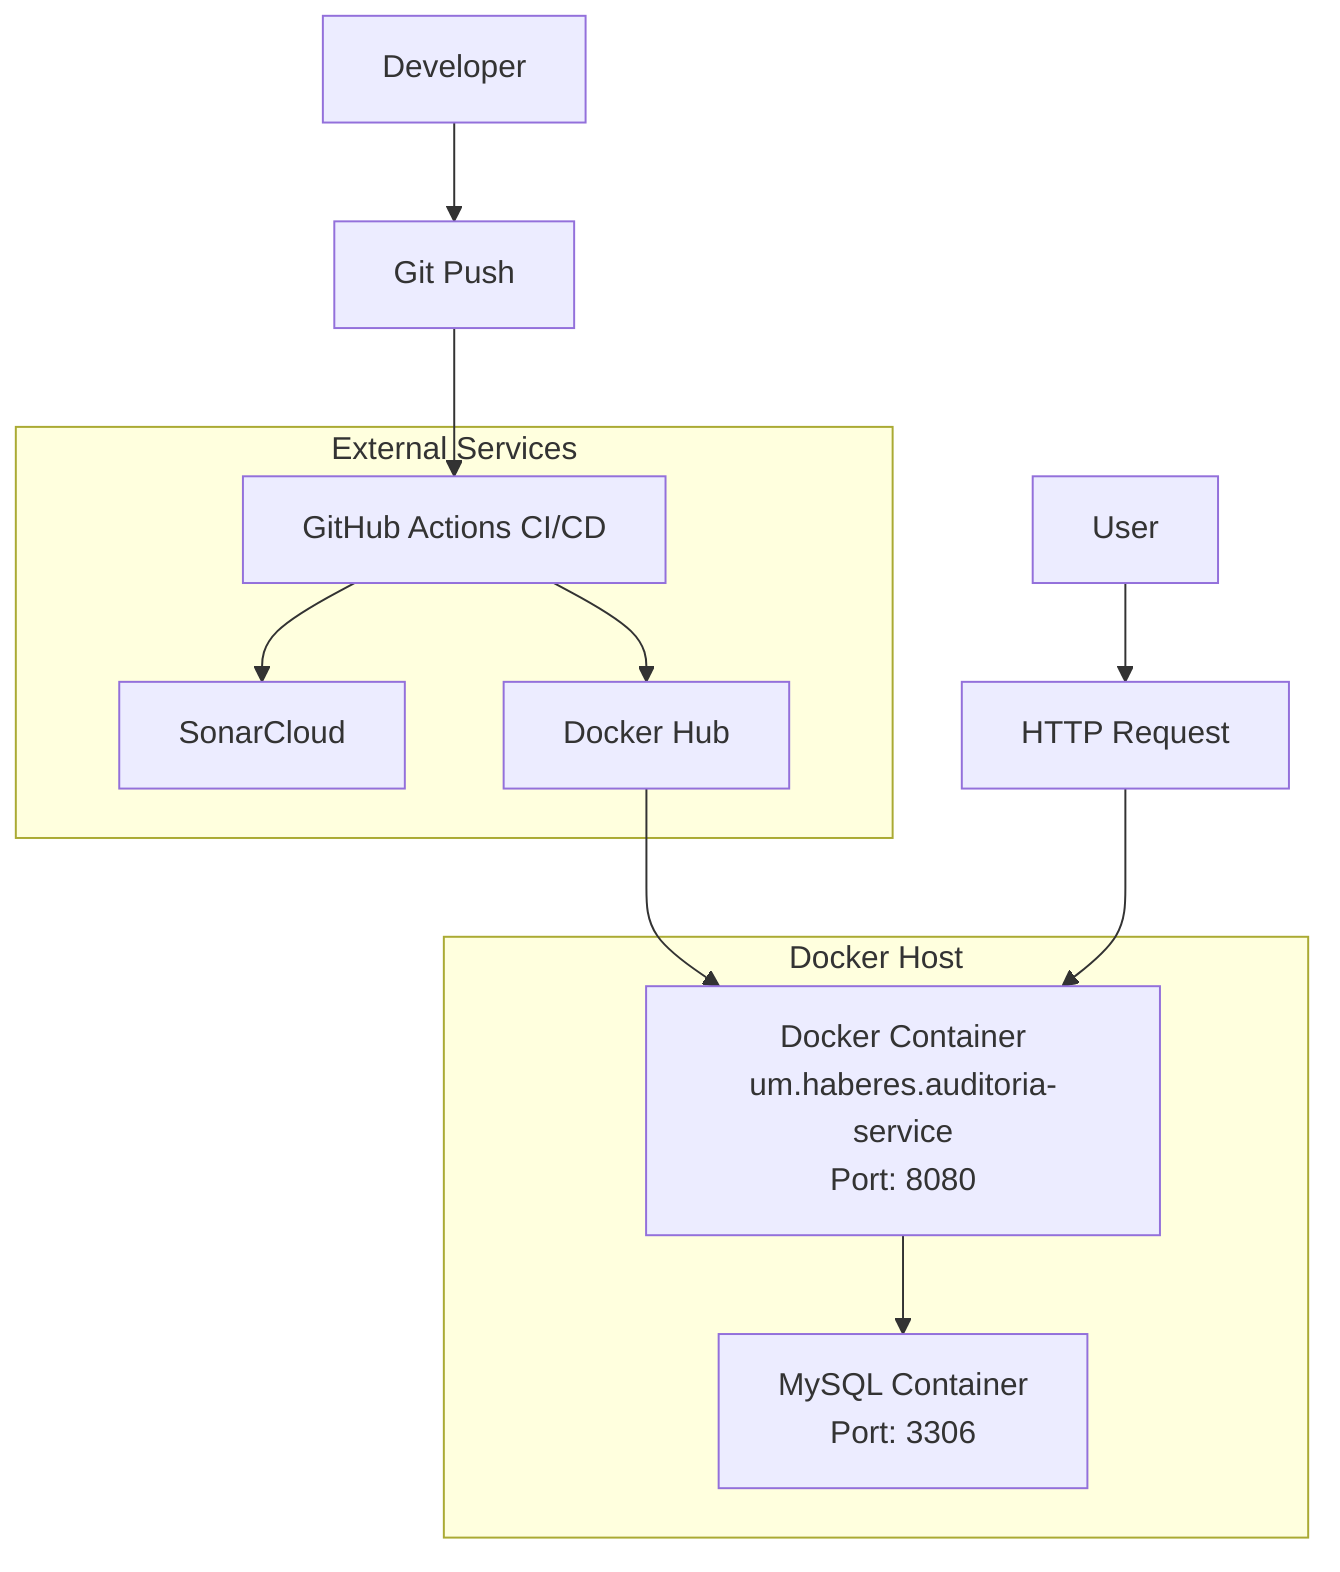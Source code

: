 graph TB
    subgraph "Docker Host"
        A[Docker Container<br/>um.haberes.auditoria-service<br/>Port: 8080]
        B[MySQL Container<br/>Port: 3306]
    end

    subgraph "External Services"
        C[GitHub Actions CI/CD]
        D[SonarCloud]
        E[Docker Hub]
    end

    A --> B
    C --> D
    C --> E
    E --> A

    F[Developer] --> G[Git Push]
    G --> C

    H[User] --> I[HTTP Request]
    I --> A